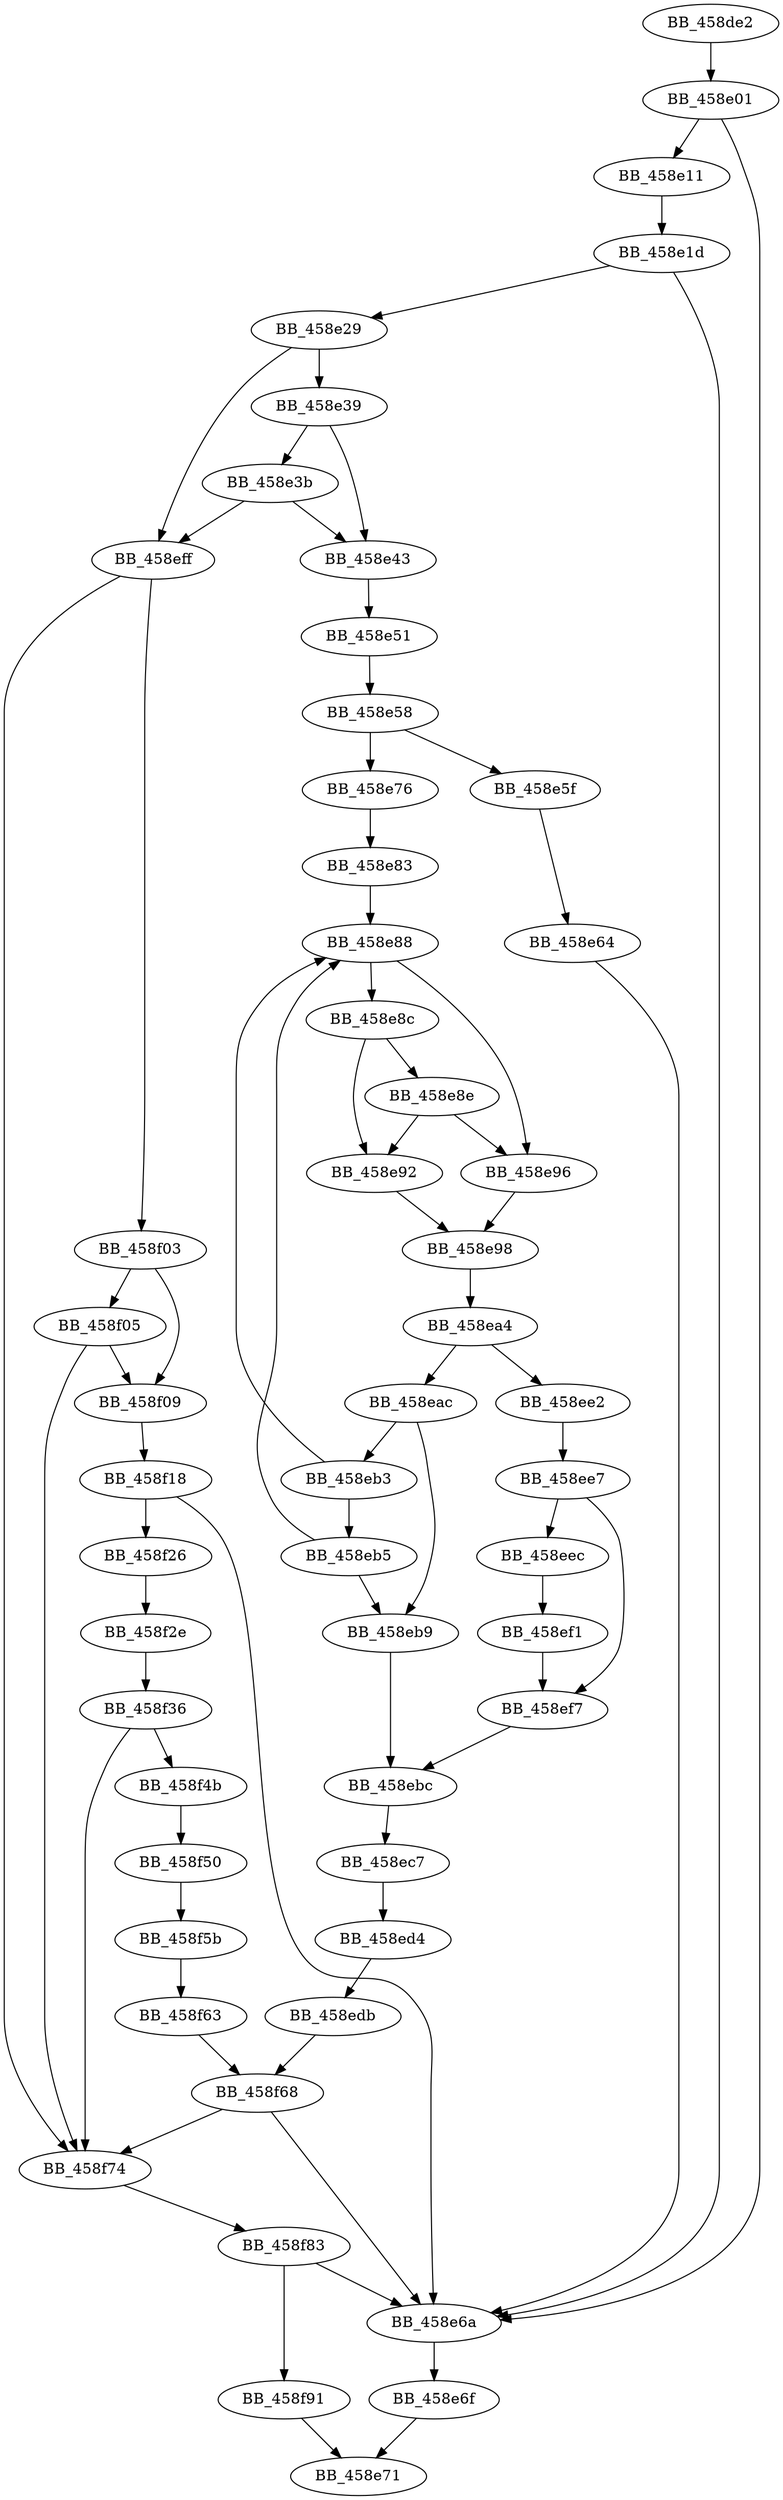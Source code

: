 DiGraph sub_458DE2{
BB_458de2->BB_458e01
BB_458e01->BB_458e11
BB_458e01->BB_458e6a
BB_458e11->BB_458e1d
BB_458e1d->BB_458e29
BB_458e1d->BB_458e6a
BB_458e29->BB_458e39
BB_458e29->BB_458eff
BB_458e39->BB_458e3b
BB_458e39->BB_458e43
BB_458e3b->BB_458e43
BB_458e3b->BB_458eff
BB_458e43->BB_458e51
BB_458e51->BB_458e58
BB_458e58->BB_458e5f
BB_458e58->BB_458e76
BB_458e5f->BB_458e64
BB_458e64->BB_458e6a
BB_458e6a->BB_458e6f
BB_458e6f->BB_458e71
BB_458e76->BB_458e83
BB_458e83->BB_458e88
BB_458e88->BB_458e8c
BB_458e88->BB_458e96
BB_458e8c->BB_458e8e
BB_458e8c->BB_458e92
BB_458e8e->BB_458e92
BB_458e8e->BB_458e96
BB_458e92->BB_458e98
BB_458e96->BB_458e98
BB_458e98->BB_458ea4
BB_458ea4->BB_458eac
BB_458ea4->BB_458ee2
BB_458eac->BB_458eb3
BB_458eac->BB_458eb9
BB_458eb3->BB_458e88
BB_458eb3->BB_458eb5
BB_458eb5->BB_458e88
BB_458eb5->BB_458eb9
BB_458eb9->BB_458ebc
BB_458ebc->BB_458ec7
BB_458ec7->BB_458ed4
BB_458ed4->BB_458edb
BB_458edb->BB_458f68
BB_458ee2->BB_458ee7
BB_458ee7->BB_458eec
BB_458ee7->BB_458ef7
BB_458eec->BB_458ef1
BB_458ef1->BB_458ef7
BB_458ef7->BB_458ebc
BB_458eff->BB_458f03
BB_458eff->BB_458f74
BB_458f03->BB_458f05
BB_458f03->BB_458f09
BB_458f05->BB_458f09
BB_458f05->BB_458f74
BB_458f09->BB_458f18
BB_458f18->BB_458e6a
BB_458f18->BB_458f26
BB_458f26->BB_458f2e
BB_458f2e->BB_458f36
BB_458f36->BB_458f4b
BB_458f36->BB_458f74
BB_458f4b->BB_458f50
BB_458f50->BB_458f5b
BB_458f5b->BB_458f63
BB_458f63->BB_458f68
BB_458f68->BB_458e6a
BB_458f68->BB_458f74
BB_458f74->BB_458f83
BB_458f83->BB_458e6a
BB_458f83->BB_458f91
BB_458f91->BB_458e71
}
